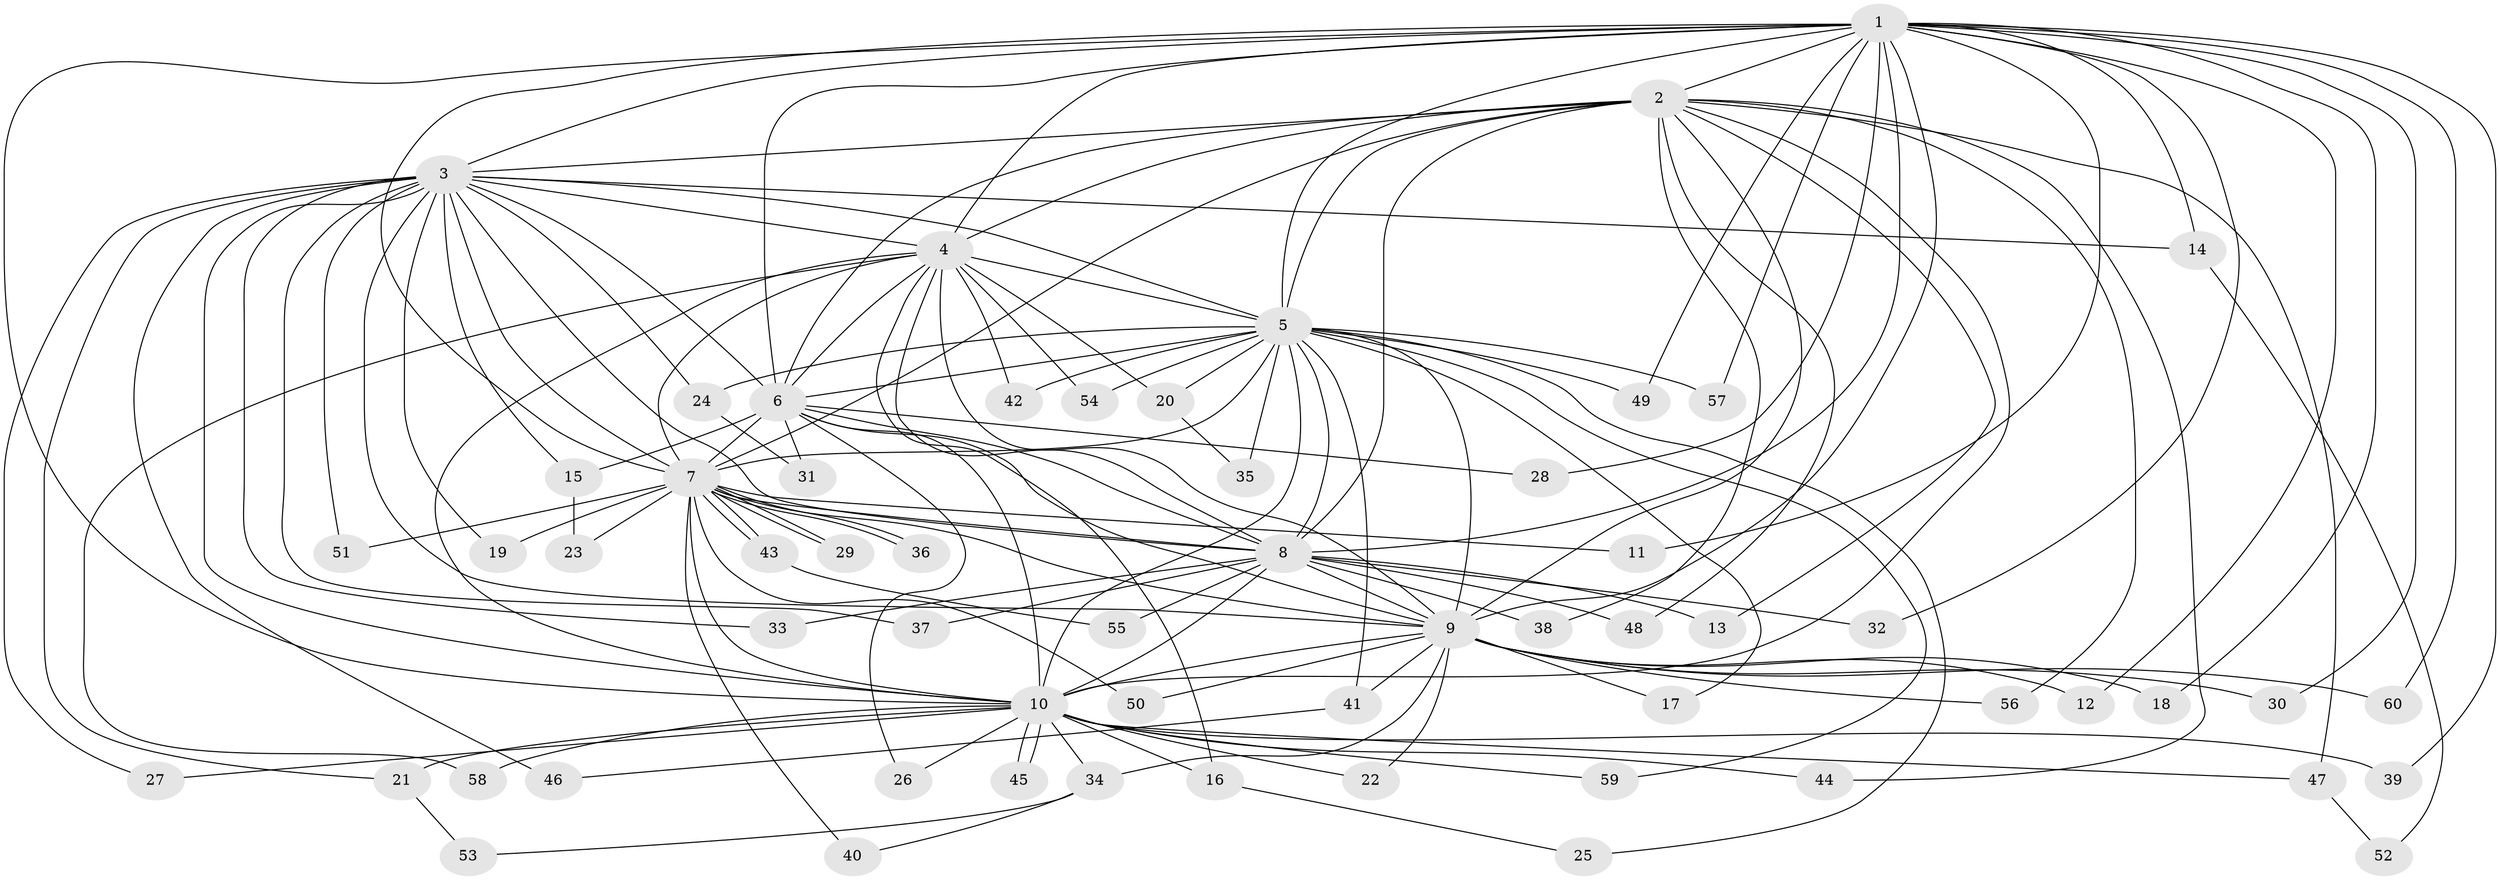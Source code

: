 // coarse degree distribution, {13: 0.02702702702702703, 14: 0.08108108108108109, 16: 0.05405405405405406, 7: 0.05405405405405406, 1: 0.16216216216216217, 5: 0.02702702702702703, 3: 0.10810810810810811, 2: 0.4594594594594595, 4: 0.02702702702702703}
// Generated by graph-tools (version 1.1) at 2025/49/03/04/25 22:49:44]
// undirected, 60 vertices, 145 edges
graph export_dot {
  node [color=gray90,style=filled];
  1;
  2;
  3;
  4;
  5;
  6;
  7;
  8;
  9;
  10;
  11;
  12;
  13;
  14;
  15;
  16;
  17;
  18;
  19;
  20;
  21;
  22;
  23;
  24;
  25;
  26;
  27;
  28;
  29;
  30;
  31;
  32;
  33;
  34;
  35;
  36;
  37;
  38;
  39;
  40;
  41;
  42;
  43;
  44;
  45;
  46;
  47;
  48;
  49;
  50;
  51;
  52;
  53;
  54;
  55;
  56;
  57;
  58;
  59;
  60;
  1 -- 2;
  1 -- 3;
  1 -- 4;
  1 -- 5;
  1 -- 6;
  1 -- 7;
  1 -- 8;
  1 -- 9;
  1 -- 10;
  1 -- 11;
  1 -- 12;
  1 -- 14;
  1 -- 18;
  1 -- 28;
  1 -- 30;
  1 -- 32;
  1 -- 39;
  1 -- 49;
  1 -- 57;
  1 -- 60;
  2 -- 3;
  2 -- 4;
  2 -- 5;
  2 -- 6;
  2 -- 7;
  2 -- 8;
  2 -- 9;
  2 -- 10;
  2 -- 13;
  2 -- 38;
  2 -- 44;
  2 -- 47;
  2 -- 48;
  2 -- 56;
  3 -- 4;
  3 -- 5;
  3 -- 6;
  3 -- 7;
  3 -- 8;
  3 -- 9;
  3 -- 10;
  3 -- 14;
  3 -- 15;
  3 -- 19;
  3 -- 21;
  3 -- 24;
  3 -- 27;
  3 -- 33;
  3 -- 37;
  3 -- 46;
  3 -- 51;
  4 -- 5;
  4 -- 6;
  4 -- 7;
  4 -- 8;
  4 -- 9;
  4 -- 10;
  4 -- 16;
  4 -- 20;
  4 -- 42;
  4 -- 54;
  4 -- 58;
  5 -- 6;
  5 -- 7;
  5 -- 8;
  5 -- 9;
  5 -- 10;
  5 -- 17;
  5 -- 20;
  5 -- 24;
  5 -- 25;
  5 -- 35;
  5 -- 41;
  5 -- 42;
  5 -- 49;
  5 -- 54;
  5 -- 57;
  5 -- 59;
  6 -- 7;
  6 -- 8;
  6 -- 9;
  6 -- 10;
  6 -- 15;
  6 -- 26;
  6 -- 28;
  6 -- 31;
  7 -- 8;
  7 -- 9;
  7 -- 10;
  7 -- 11;
  7 -- 19;
  7 -- 23;
  7 -- 29;
  7 -- 29;
  7 -- 36;
  7 -- 36;
  7 -- 40;
  7 -- 43;
  7 -- 43;
  7 -- 50;
  7 -- 51;
  8 -- 9;
  8 -- 10;
  8 -- 13;
  8 -- 32;
  8 -- 33;
  8 -- 37;
  8 -- 38;
  8 -- 48;
  8 -- 55;
  9 -- 10;
  9 -- 12;
  9 -- 17;
  9 -- 18;
  9 -- 22;
  9 -- 30;
  9 -- 34;
  9 -- 41;
  9 -- 50;
  9 -- 56;
  9 -- 60;
  10 -- 16;
  10 -- 21;
  10 -- 22;
  10 -- 26;
  10 -- 27;
  10 -- 34;
  10 -- 39;
  10 -- 44;
  10 -- 45;
  10 -- 45;
  10 -- 47;
  10 -- 58;
  10 -- 59;
  14 -- 52;
  15 -- 23;
  16 -- 25;
  20 -- 35;
  21 -- 53;
  24 -- 31;
  34 -- 40;
  34 -- 53;
  41 -- 46;
  43 -- 55;
  47 -- 52;
}
